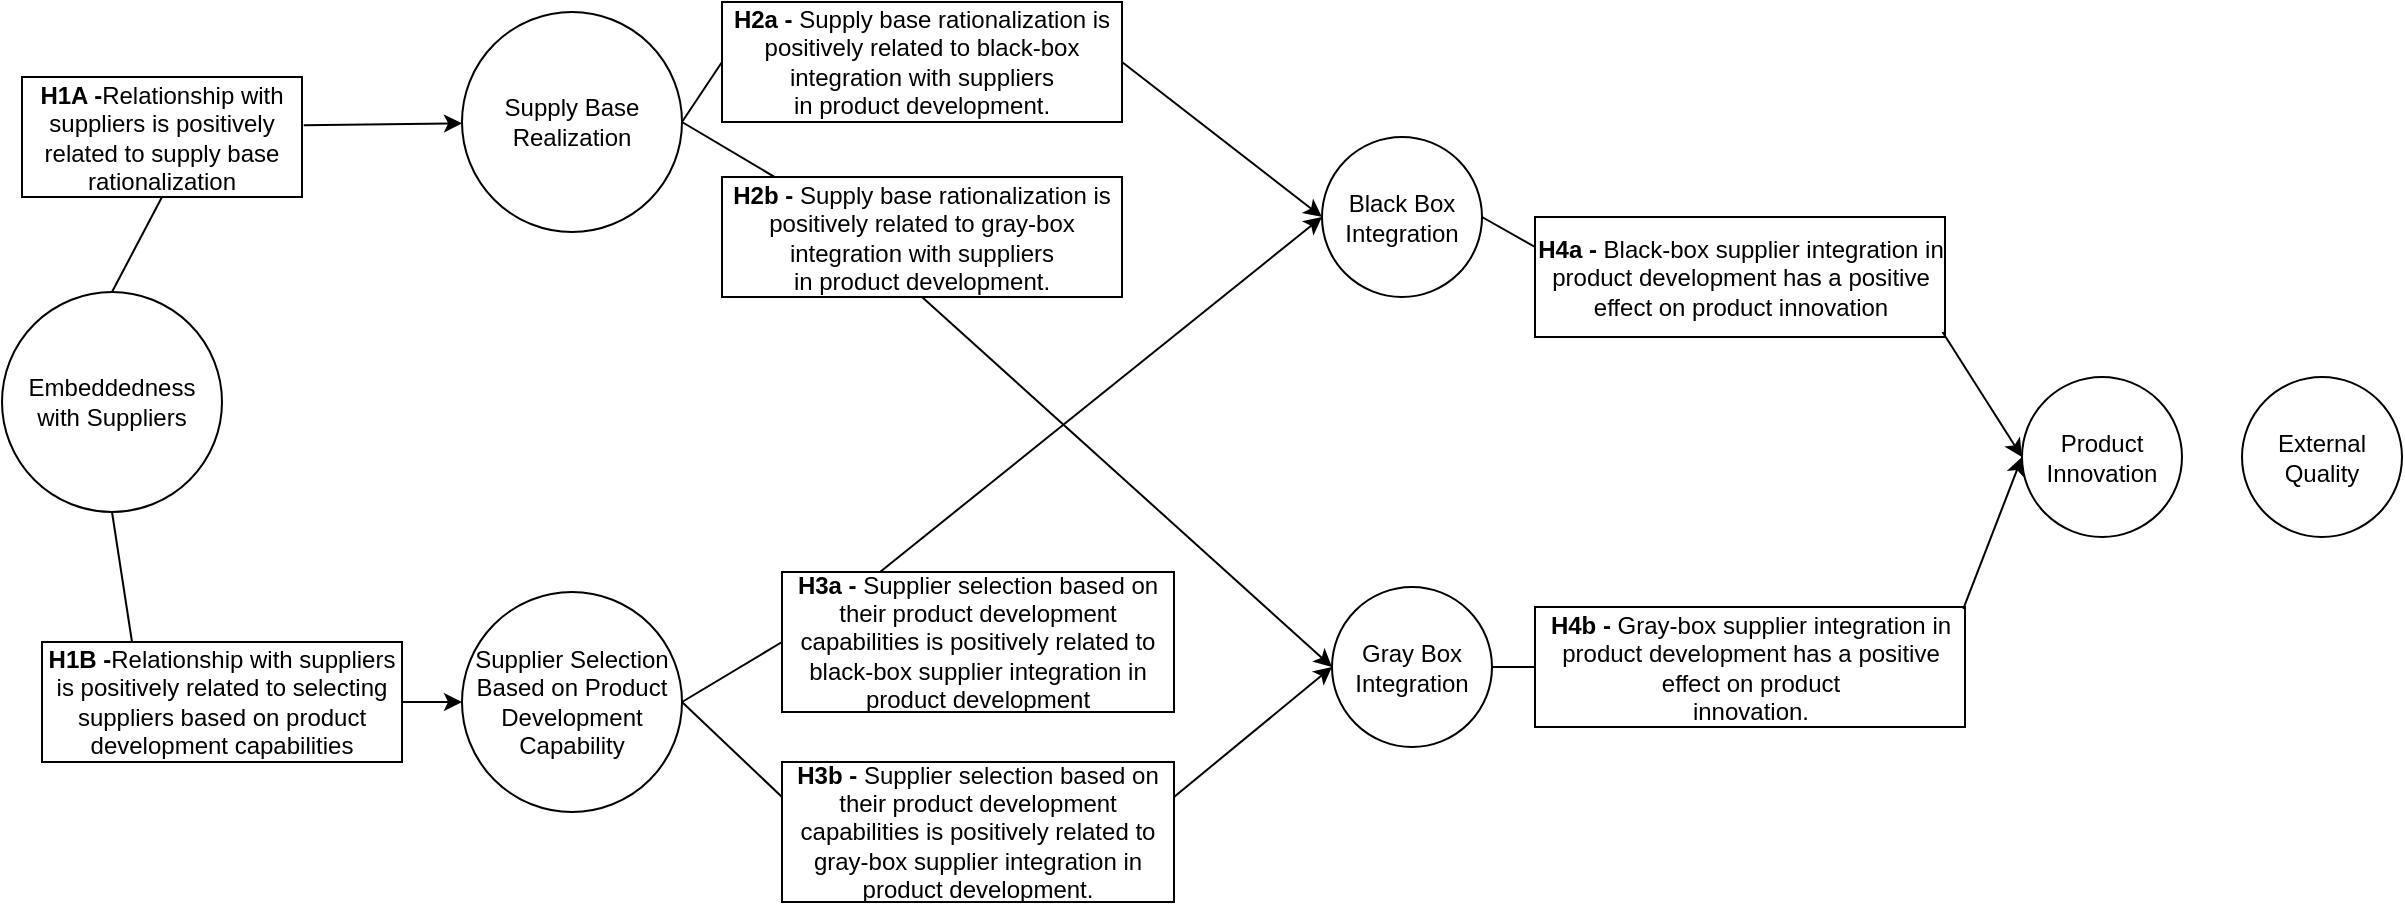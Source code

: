 <mxfile pages="1" version="11.2.2" type="github"><diagram id="C9NTv1HSkyGgrbUYiizz" name="Page-1"><mxGraphModel dx="1958" dy="759" grid="1" gridSize="10" guides="1" tooltips="1" connect="1" arrows="1" fold="1" page="1" pageScale="1" pageWidth="850" pageHeight="1100" math="0" shadow="0"><root><mxCell id="0"/><mxCell id="1" parent="0"/><mxCell id="DFpTQLBTtMUnkgBa0fxw-2" value="Embeddedness with Suppliers" style="ellipse;whiteSpace=wrap;html=1;aspect=fixed;" vertex="1" parent="1"><mxGeometry x="-20" y="190" width="110" height="110" as="geometry"/></mxCell><mxCell id="DFpTQLBTtMUnkgBa0fxw-3" value="Supply Base Realization" style="ellipse;whiteSpace=wrap;html=1;aspect=fixed;" vertex="1" parent="1"><mxGeometry x="210" y="50" width="110" height="110" as="geometry"/></mxCell><mxCell id="DFpTQLBTtMUnkgBa0fxw-4" value="Supplier Selection Based on Product Development Capability" style="ellipse;whiteSpace=wrap;html=1;aspect=fixed;" vertex="1" parent="1"><mxGeometry x="210" y="340" width="110" height="110" as="geometry"/></mxCell><mxCell id="DFpTQLBTtMUnkgBa0fxw-5" value="Gray Box Integration" style="ellipse;whiteSpace=wrap;html=1;aspect=fixed;" vertex="1" parent="1"><mxGeometry x="645" y="337.5" width="80" height="80" as="geometry"/></mxCell><mxCell id="DFpTQLBTtMUnkgBa0fxw-6" value="Black Box Integration" style="ellipse;whiteSpace=wrap;html=1;aspect=fixed;" vertex="1" parent="1"><mxGeometry x="640" y="112.5" width="80" height="80" as="geometry"/></mxCell><mxCell id="DFpTQLBTtMUnkgBa0fxw-7" value="Product Innovation" style="ellipse;whiteSpace=wrap;html=1;aspect=fixed;" vertex="1" parent="1"><mxGeometry x="990" y="232.5" width="80" height="80" as="geometry"/></mxCell><mxCell id="DFpTQLBTtMUnkgBa0fxw-8" value="External Quality" style="ellipse;whiteSpace=wrap;html=1;aspect=fixed;" vertex="1" parent="1"><mxGeometry x="1100" y="232.5" width="80" height="80" as="geometry"/></mxCell><mxCell id="DFpTQLBTtMUnkgBa0fxw-9" value="&lt;b&gt;H1A -&lt;/b&gt;Relationship with suppliers is positively related to supply base rationalization" style="rounded=0;whiteSpace=wrap;html=1;" vertex="1" parent="1"><mxGeometry x="-10" y="82.5" width="140" height="60" as="geometry"/></mxCell><mxCell id="DFpTQLBTtMUnkgBa0fxw-12" value="" style="endArrow=classic;html=1;exitX=1.006;exitY=0.403;exitDx=0;exitDy=0;exitPerimeter=0;" edge="1" parent="1" source="DFpTQLBTtMUnkgBa0fxw-9" target="DFpTQLBTtMUnkgBa0fxw-3"><mxGeometry width="50" height="50" relative="1" as="geometry"><mxPoint x="40" y="520" as="sourcePoint"/><mxPoint x="90" y="470" as="targetPoint"/></mxGeometry></mxCell><mxCell id="DFpTQLBTtMUnkgBa0fxw-13" value="&lt;b&gt;H1B -&lt;/b&gt;Relationship with suppliers is positively related to selecting suppliers based on product development capabilities" style="rounded=0;whiteSpace=wrap;html=1;" vertex="1" parent="1"><mxGeometry y="365" width="180" height="60" as="geometry"/></mxCell><mxCell id="DFpTQLBTtMUnkgBa0fxw-14" value="" style="endArrow=none;html=1;exitX=0.5;exitY=1;exitDx=0;exitDy=0;entryX=0.25;entryY=0;entryDx=0;entryDy=0;endFill=0;" edge="1" parent="1" source="DFpTQLBTtMUnkgBa0fxw-2" target="DFpTQLBTtMUnkgBa0fxw-13"><mxGeometry width="50" height="50" relative="1" as="geometry"><mxPoint x="120" y="350" as="sourcePoint"/><mxPoint x="170" y="300" as="targetPoint"/></mxGeometry></mxCell><mxCell id="DFpTQLBTtMUnkgBa0fxw-15" value="" style="endArrow=classic;html=1;exitX=1;exitY=0.5;exitDx=0;exitDy=0;entryX=0;entryY=0.5;entryDx=0;entryDy=0;" edge="1" parent="1" source="DFpTQLBTtMUnkgBa0fxw-13" target="DFpTQLBTtMUnkgBa0fxw-4"><mxGeometry width="50" height="50" relative="1" as="geometry"><mxPoint x="10" y="520" as="sourcePoint"/><mxPoint x="60" y="470" as="targetPoint"/></mxGeometry></mxCell><mxCell id="DFpTQLBTtMUnkgBa0fxw-16" value="" style="endArrow=none;html=1;exitX=0.5;exitY=0;exitDx=0;exitDy=0;entryX=0.5;entryY=1;entryDx=0;entryDy=0;endFill=0;" edge="1" parent="1" source="DFpTQLBTtMUnkgBa0fxw-2" target="DFpTQLBTtMUnkgBa0fxw-9"><mxGeometry width="50" height="50" relative="1" as="geometry"><mxPoint x="120" y="230" as="sourcePoint"/><mxPoint x="170" y="180" as="targetPoint"/></mxGeometry></mxCell><mxCell id="DFpTQLBTtMUnkgBa0fxw-17" value="&lt;b&gt;H2a -&amp;nbsp;&lt;/b&gt;Supply base rationalization is positively related to black-box integration with suppliers&lt;br/&gt;in product development." style="rounded=0;whiteSpace=wrap;html=1;" vertex="1" parent="1"><mxGeometry x="340" y="45" width="200" height="60" as="geometry"/></mxCell><mxCell id="DFpTQLBTtMUnkgBa0fxw-18" value="&lt;b&gt;H2b -&amp;nbsp;&lt;/b&gt;Supply base rationalization is positively related to gray-box integration with suppliers&lt;br/&gt;in product development." style="rounded=0;whiteSpace=wrap;html=1;" vertex="1" parent="1"><mxGeometry x="340" y="132.5" width="200" height="60" as="geometry"/></mxCell><mxCell id="DFpTQLBTtMUnkgBa0fxw-19" value="&lt;b&gt;H3a -&amp;nbsp;&lt;/b&gt;Supplier selection based on their product development capabilities is positively related to&lt;br/&gt;black-box supplier integration in product development" style="rounded=0;whiteSpace=wrap;html=1;" vertex="1" parent="1"><mxGeometry x="370" y="330" width="196" height="70" as="geometry"/></mxCell><mxCell id="DFpTQLBTtMUnkgBa0fxw-20" value="&lt;b&gt;H3b -&amp;nbsp;&lt;/b&gt;Supplier selection based on their product development capabilities is positively related to&lt;br/&gt;gray-box supplier integration in product development." style="rounded=0;whiteSpace=wrap;html=1;" vertex="1" parent="1"><mxGeometry x="370" y="425" width="196" height="70" as="geometry"/></mxCell><mxCell id="DFpTQLBTtMUnkgBa0fxw-21" value="" style="endArrow=none;html=1;entryX=0;entryY=0.5;entryDx=0;entryDy=0;endFill=0;" edge="1" parent="1" target="DFpTQLBTtMUnkgBa0fxw-17"><mxGeometry width="50" height="50" relative="1" as="geometry"><mxPoint x="320" y="105" as="sourcePoint"/><mxPoint x="400" y="180" as="targetPoint"/></mxGeometry></mxCell><mxCell id="DFpTQLBTtMUnkgBa0fxw-22" value="" style="endArrow=classic;html=1;exitX=1;exitY=0.5;exitDx=0;exitDy=0;entryX=0;entryY=0.5;entryDx=0;entryDy=0;" edge="1" parent="1" source="DFpTQLBTtMUnkgBa0fxw-17" target="DFpTQLBTtMUnkgBa0fxw-6"><mxGeometry width="50" height="50" relative="1" as="geometry"><mxPoint x="560" y="100" as="sourcePoint"/><mxPoint x="610" y="50" as="targetPoint"/></mxGeometry></mxCell><mxCell id="DFpTQLBTtMUnkgBa0fxw-24" value="" style="endArrow=none;html=1;exitX=1;exitY=0.5;exitDx=0;exitDy=0;entryX=0.131;entryY=-0.001;entryDx=0;entryDy=0;endFill=0;entryPerimeter=0;" edge="1" parent="1" source="DFpTQLBTtMUnkgBa0fxw-3" target="DFpTQLBTtMUnkgBa0fxw-18"><mxGeometry width="50" height="50" relative="1" as="geometry"><mxPoint x="230" y="239.822" as="sourcePoint"/><mxPoint x="280" y="189.822" as="targetPoint"/></mxGeometry></mxCell><mxCell id="DFpTQLBTtMUnkgBa0fxw-25" value="" style="endArrow=classic;html=1;exitX=0.5;exitY=1;exitDx=0;exitDy=0;entryX=0;entryY=0.5;entryDx=0;entryDy=0;" edge="1" parent="1" source="DFpTQLBTtMUnkgBa0fxw-18" target="DFpTQLBTtMUnkgBa0fxw-5"><mxGeometry width="50" height="50" relative="1" as="geometry"><mxPoint x="400" y="350" as="sourcePoint"/><mxPoint x="450" y="300" as="targetPoint"/></mxGeometry></mxCell><mxCell id="DFpTQLBTtMUnkgBa0fxw-26" value="" style="endArrow=none;html=1;exitX=1;exitY=0.5;exitDx=0;exitDy=0;entryX=0;entryY=0.5;entryDx=0;entryDy=0;endFill=0;" edge="1" parent="1" source="DFpTQLBTtMUnkgBa0fxw-4" target="DFpTQLBTtMUnkgBa0fxw-19"><mxGeometry width="50" height="50" relative="1" as="geometry"><mxPoint x="360" y="500" as="sourcePoint"/><mxPoint x="410" y="450" as="targetPoint"/></mxGeometry></mxCell><mxCell id="DFpTQLBTtMUnkgBa0fxw-27" value="" style="endArrow=classic;html=1;exitX=0.25;exitY=0;exitDx=0;exitDy=0;entryX=0;entryY=0.5;entryDx=0;entryDy=0;" edge="1" parent="1" source="DFpTQLBTtMUnkgBa0fxw-19" target="DFpTQLBTtMUnkgBa0fxw-6"><mxGeometry width="50" height="50" relative="1" as="geometry"><mxPoint x="440" y="510" as="sourcePoint"/><mxPoint x="490" y="460" as="targetPoint"/></mxGeometry></mxCell><mxCell id="DFpTQLBTtMUnkgBa0fxw-28" value="" style="endArrow=none;html=1;exitX=1;exitY=0.5;exitDx=0;exitDy=0;entryX=0;entryY=0.25;entryDx=0;entryDy=0;endFill=0;" edge="1" parent="1" source="DFpTQLBTtMUnkgBa0fxw-4" target="DFpTQLBTtMUnkgBa0fxw-20"><mxGeometry width="50" height="50" relative="1" as="geometry"><mxPoint x="310" y="510" as="sourcePoint"/><mxPoint x="360" y="460" as="targetPoint"/></mxGeometry></mxCell><mxCell id="DFpTQLBTtMUnkgBa0fxw-29" value="" style="endArrow=classic;html=1;exitX=1;exitY=0.25;exitDx=0;exitDy=0;entryX=0;entryY=0.5;entryDx=0;entryDy=0;" edge="1" parent="1" source="DFpTQLBTtMUnkgBa0fxw-20" target="DFpTQLBTtMUnkgBa0fxw-5"><mxGeometry width="50" height="50" relative="1" as="geometry"><mxPoint x="620" y="600" as="sourcePoint"/><mxPoint x="670" y="550" as="targetPoint"/></mxGeometry></mxCell><mxCell id="DFpTQLBTtMUnkgBa0fxw-30" value="H4a -&amp;nbsp;&lt;span style=&quot;font-weight: normal&quot;&gt;Black-box supplier integration in product development has a positive effect on product innovation&lt;/span&gt;" style="rounded=0;whiteSpace=wrap;html=1;fontStyle=1" vertex="1" parent="1"><mxGeometry x="746.5" y="152.5" width="205" height="60" as="geometry"/></mxCell><mxCell id="DFpTQLBTtMUnkgBa0fxw-33" value="H4b - &lt;span style=&quot;font-weight: normal&quot;&gt;Gray-box supplier integration in product development has a positive effect on product&lt;br/&gt;innovation.&lt;/span&gt;" style="rounded=0;whiteSpace=wrap;html=1;fontStyle=1" vertex="1" parent="1"><mxGeometry x="746.5" y="347.5" width="215" height="60" as="geometry"/></mxCell><mxCell id="DFpTQLBTtMUnkgBa0fxw-34" value="" style="endArrow=none;html=1;exitX=1;exitY=0.5;exitDx=0;exitDy=0;entryX=0;entryY=0.5;entryDx=0;entryDy=0;endFill=0;" edge="1" parent="1" source="DFpTQLBTtMUnkgBa0fxw-5" target="DFpTQLBTtMUnkgBa0fxw-33"><mxGeometry width="50" height="50" relative="1" as="geometry"><mxPoint x="770" y="310" as="sourcePoint"/><mxPoint x="820" y="260" as="targetPoint"/></mxGeometry></mxCell><mxCell id="DFpTQLBTtMUnkgBa0fxw-35" value="" style="endArrow=classic;html=1;exitX=0.996;exitY=0.016;exitDx=0;exitDy=0;exitPerimeter=0;entryX=0;entryY=0.5;entryDx=0;entryDy=0;" edge="1" parent="1" source="DFpTQLBTtMUnkgBa0fxw-33" target="DFpTQLBTtMUnkgBa0fxw-7"><mxGeometry width="50" height="50" relative="1" as="geometry"><mxPoint x="860" y="300" as="sourcePoint"/><mxPoint x="910" y="250" as="targetPoint"/></mxGeometry></mxCell><mxCell id="DFpTQLBTtMUnkgBa0fxw-36" value="" style="endArrow=none;html=1;exitX=1;exitY=0.5;exitDx=0;exitDy=0;entryX=0;entryY=0.25;entryDx=0;entryDy=0;endFill=0;" edge="1" parent="1" source="DFpTQLBTtMUnkgBa0fxw-6" target="DFpTQLBTtMUnkgBa0fxw-30"><mxGeometry width="50" height="50" relative="1" as="geometry"><mxPoint x="760" y="130" as="sourcePoint"/><mxPoint x="810" y="80" as="targetPoint"/></mxGeometry></mxCell><mxCell id="DFpTQLBTtMUnkgBa0fxw-37" value="" style="endArrow=classic;html=1;exitX=0.994;exitY=0.959;exitDx=0;exitDy=0;exitPerimeter=0;entryX=0;entryY=0.5;entryDx=0;entryDy=0;" edge="1" parent="1" source="DFpTQLBTtMUnkgBa0fxw-30" target="DFpTQLBTtMUnkgBa0fxw-7"><mxGeometry width="50" height="50" relative="1" as="geometry"><mxPoint x="950" y="130" as="sourcePoint"/><mxPoint x="1000" y="80" as="targetPoint"/></mxGeometry></mxCell></root></mxGraphModel></diagram></mxfile>